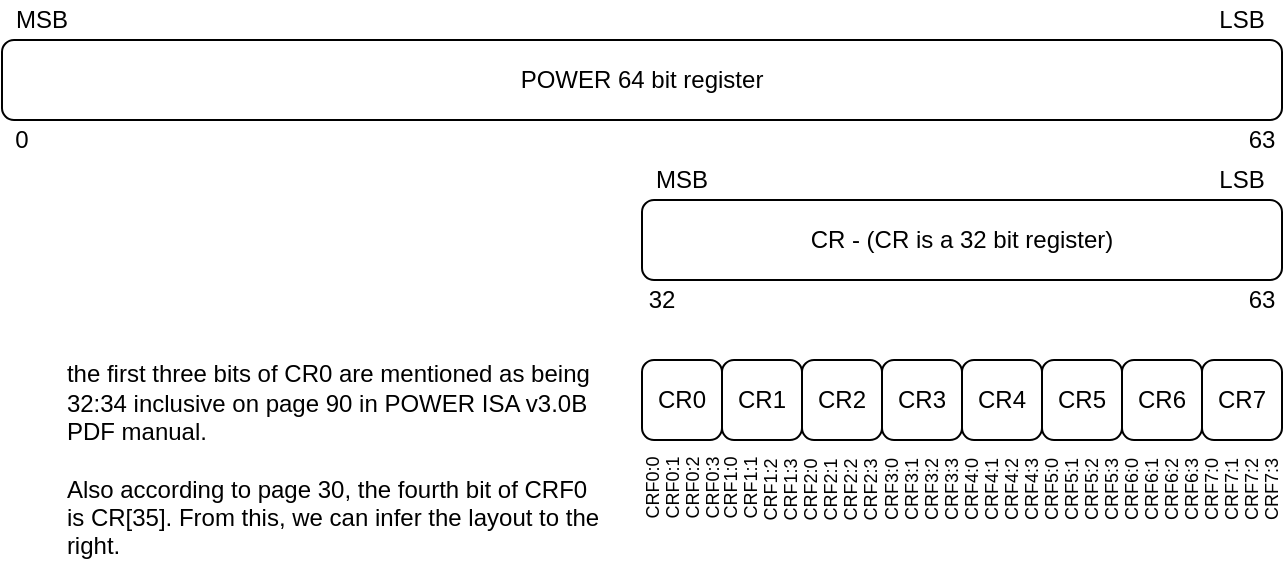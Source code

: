 <mxfile version="14.1.8" type="device"><diagram id="aGgIO9aJmpDefgSypgps" name="Page-1"><mxGraphModel dx="742" dy="408" grid="1" gridSize="10" guides="1" tooltips="1" connect="1" arrows="1" fold="1" page="1" pageScale="1" pageWidth="1100" pageHeight="850" math="0" shadow="0"><root><mxCell id="0"/><mxCell id="1" parent="0"/><mxCell id="HwOshTYGlLMTfcxMm4hA-5" value="MSB" style="text;html=1;strokeColor=none;fillColor=none;align=center;verticalAlign=middle;whiteSpace=wrap;rounded=0;" vertex="1" parent="1"><mxGeometry x="120" y="300" width="40" height="20" as="geometry"/></mxCell><mxCell id="HwOshTYGlLMTfcxMm4hA-6" value="LSB" style="text;html=1;strokeColor=none;fillColor=none;align=center;verticalAlign=middle;whiteSpace=wrap;rounded=0;" vertex="1" parent="1"><mxGeometry x="720" y="300" width="40" height="20" as="geometry"/></mxCell><mxCell id="HwOshTYGlLMTfcxMm4hA-7" value="POWER 64 bit register" style="rounded=1;whiteSpace=wrap;html=1;" vertex="1" parent="1"><mxGeometry x="120" y="320" width="640" height="40" as="geometry"/></mxCell><mxCell id="HwOshTYGlLMTfcxMm4hA-8" value="0" style="text;html=1;strokeColor=none;fillColor=none;align=center;verticalAlign=middle;whiteSpace=wrap;rounded=0;" vertex="1" parent="1"><mxGeometry x="120" y="360" width="20" height="20" as="geometry"/></mxCell><mxCell id="HwOshTYGlLMTfcxMm4hA-11" value="63" style="text;html=1;strokeColor=none;fillColor=none;align=center;verticalAlign=middle;whiteSpace=wrap;rounded=0;" vertex="1" parent="1"><mxGeometry x="740" y="360" width="20" height="20" as="geometry"/></mxCell><mxCell id="HwOshTYGlLMTfcxMm4hA-12" value="CR - (CR is a 32 bit register)" style="rounded=1;whiteSpace=wrap;html=1;" vertex="1" parent="1"><mxGeometry x="440" y="400" width="320" height="40" as="geometry"/></mxCell><mxCell id="HwOshTYGlLMTfcxMm4hA-13" value="32" style="text;html=1;strokeColor=none;fillColor=none;align=center;verticalAlign=middle;whiteSpace=wrap;rounded=0;" vertex="1" parent="1"><mxGeometry x="440" y="440" width="20" height="20" as="geometry"/></mxCell><mxCell id="HwOshTYGlLMTfcxMm4hA-14" value="63" style="text;html=1;strokeColor=none;fillColor=none;align=center;verticalAlign=middle;whiteSpace=wrap;rounded=0;" vertex="1" parent="1"><mxGeometry x="740" y="440" width="20" height="20" as="geometry"/></mxCell><mxCell id="HwOshTYGlLMTfcxMm4hA-15" value="CR0" style="rounded=1;whiteSpace=wrap;html=1;" vertex="1" parent="1"><mxGeometry x="440" y="480" width="40" height="40" as="geometry"/></mxCell><mxCell id="HwOshTYGlLMTfcxMm4hA-16" value="&lt;div style=&quot;text-align: left&quot;&gt;&lt;span&gt;the first three bits of CR0 are mentioned as being&lt;/span&gt;&lt;/div&gt;&lt;div style=&quot;text-align: left&quot;&gt;&lt;span&gt;32:34 inclusive on page 90 in POWER ISA v3.0B&lt;/span&gt;&lt;/div&gt;&lt;div style=&quot;text-align: left&quot;&gt;&lt;span&gt;PDF manual.&lt;br&gt;&lt;br&gt;Also according to page 3&lt;/span&gt;&lt;span&gt;0, the fourth bit of CRF0&lt;/span&gt;&lt;/div&gt;&lt;div style=&quot;text-align: left&quot;&gt;&lt;span&gt;is CR[35]. From this, we can infer the layout to the&lt;/span&gt;&lt;/div&gt;&lt;div style=&quot;text-align: left&quot;&gt;&lt;span&gt;right.&lt;/span&gt;&lt;/div&gt;" style="text;html=1;align=center;verticalAlign=middle;resizable=0;points=[];autosize=1;" vertex="1" parent="1"><mxGeometry x="145" y="480" width="280" height="100" as="geometry"/></mxCell><mxCell id="HwOshTYGlLMTfcxMm4hA-17" value="CR1" style="rounded=1;whiteSpace=wrap;html=1;" vertex="1" parent="1"><mxGeometry x="480" y="480" width="40" height="40" as="geometry"/></mxCell><mxCell id="HwOshTYGlLMTfcxMm4hA-18" value="CR2" style="rounded=1;whiteSpace=wrap;html=1;" vertex="1" parent="1"><mxGeometry x="520" y="480" width="40" height="40" as="geometry"/></mxCell><mxCell id="HwOshTYGlLMTfcxMm4hA-19" value="CR3" style="rounded=1;whiteSpace=wrap;html=1;" vertex="1" parent="1"><mxGeometry x="560" y="480" width="40" height="40" as="geometry"/></mxCell><mxCell id="HwOshTYGlLMTfcxMm4hA-20" value="CR4" style="rounded=1;whiteSpace=wrap;html=1;" vertex="1" parent="1"><mxGeometry x="600" y="480" width="40" height="40" as="geometry"/></mxCell><mxCell id="HwOshTYGlLMTfcxMm4hA-21" value="CR5" style="rounded=1;whiteSpace=wrap;html=1;" vertex="1" parent="1"><mxGeometry x="640" y="480" width="40" height="40" as="geometry"/></mxCell><mxCell id="HwOshTYGlLMTfcxMm4hA-22" value="CR6" style="rounded=1;whiteSpace=wrap;html=1;" vertex="1" parent="1"><mxGeometry x="680" y="480" width="40" height="40" as="geometry"/></mxCell><mxCell id="HwOshTYGlLMTfcxMm4hA-23" value="CR7" style="rounded=1;whiteSpace=wrap;html=1;" vertex="1" parent="1"><mxGeometry x="720" y="480" width="40" height="40" as="geometry"/></mxCell><mxCell id="HwOshTYGlLMTfcxMm4hA-26" value="MSB" style="text;html=1;strokeColor=none;fillColor=none;align=center;verticalAlign=middle;whiteSpace=wrap;rounded=0;" vertex="1" parent="1"><mxGeometry x="440" y="380" width="40" height="20" as="geometry"/></mxCell><mxCell id="HwOshTYGlLMTfcxMm4hA-27" value="LSB" style="text;html=1;strokeColor=none;fillColor=none;align=center;verticalAlign=middle;whiteSpace=wrap;rounded=0;" vertex="1" parent="1"><mxGeometry x="720" y="380" width="40" height="20" as="geometry"/></mxCell><mxCell id="HwOshTYGlLMTfcxMm4hA-45" value="CRF0:0" style="text;html=1;strokeColor=none;fillColor=none;align=center;verticalAlign=middle;whiteSpace=wrap;rounded=0;rotation=-90;fontSize=9;" vertex="1" parent="1"><mxGeometry x="425" y="540" width="40" height="7.5" as="geometry"/></mxCell><mxCell id="HwOshTYGlLMTfcxMm4hA-46" value="CRF0:1" style="text;html=1;strokeColor=none;fillColor=none;align=center;verticalAlign=middle;whiteSpace=wrap;rounded=0;rotation=-90;fontSize=9;" vertex="1" parent="1"><mxGeometry x="435" y="540" width="40" height="7.5" as="geometry"/></mxCell><mxCell id="HwOshTYGlLMTfcxMm4hA-47" value="CRF0:2" style="text;html=1;strokeColor=none;fillColor=none;align=center;verticalAlign=middle;whiteSpace=wrap;rounded=0;rotation=-90;fontSize=9;" vertex="1" parent="1"><mxGeometry x="445" y="540" width="40" height="7.5" as="geometry"/></mxCell><mxCell id="HwOshTYGlLMTfcxMm4hA-48" value="CRF0:3" style="text;html=1;strokeColor=none;fillColor=none;align=center;verticalAlign=middle;whiteSpace=wrap;rounded=0;rotation=-90;fontSize=9;" vertex="1" parent="1"><mxGeometry x="455" y="540" width="40" height="7.5" as="geometry"/></mxCell><mxCell id="HwOshTYGlLMTfcxMm4hA-49" value="CRF1:0" style="text;html=1;strokeColor=none;fillColor=none;align=center;verticalAlign=middle;whiteSpace=wrap;rounded=0;rotation=-90;fontSize=9;" vertex="1" parent="1"><mxGeometry x="464" y="540" width="40" height="7.5" as="geometry"/></mxCell><mxCell id="HwOshTYGlLMTfcxMm4hA-50" value="CRF1:1" style="text;html=1;strokeColor=none;fillColor=none;align=center;verticalAlign=middle;whiteSpace=wrap;rounded=0;rotation=-90;fontSize=9;" vertex="1" parent="1"><mxGeometry x="472.92" y="540" width="42.67" height="8" as="geometry"/></mxCell><mxCell id="HwOshTYGlLMTfcxMm4hA-51" value="CRF1:2" style="text;html=1;strokeColor=none;fillColor=none;align=center;verticalAlign=middle;whiteSpace=wrap;rounded=0;rotation=-90;fontSize=9;" vertex="1" parent="1"><mxGeometry x="482.92" y="541" width="42.67" height="8" as="geometry"/></mxCell><mxCell id="HwOshTYGlLMTfcxMm4hA-52" value="CRF1:3" style="text;html=1;strokeColor=none;fillColor=none;align=center;verticalAlign=middle;whiteSpace=wrap;rounded=0;rotation=-90;fontSize=9;" vertex="1" parent="1"><mxGeometry x="492.92" y="541" width="42.67" height="8" as="geometry"/></mxCell><mxCell id="HwOshTYGlLMTfcxMm4hA-53" value="CRF2:0" style="text;html=1;strokeColor=none;fillColor=none;align=center;verticalAlign=middle;whiteSpace=wrap;rounded=0;rotation=-90;fontSize=9;" vertex="1" parent="1"><mxGeometry x="502.92" y="541" width="42.67" height="8" as="geometry"/></mxCell><mxCell id="HwOshTYGlLMTfcxMm4hA-54" value="CRF2:1" style="text;html=1;strokeColor=none;fillColor=none;align=center;verticalAlign=middle;whiteSpace=wrap;rounded=0;rotation=-90;fontSize=9;" vertex="1" parent="1"><mxGeometry x="512.92" y="541" width="42.67" height="8" as="geometry"/></mxCell><mxCell id="HwOshTYGlLMTfcxMm4hA-55" value="CRF2:2" style="text;html=1;strokeColor=none;fillColor=none;align=center;verticalAlign=middle;whiteSpace=wrap;rounded=0;rotation=-90;fontSize=9;" vertex="1" parent="1"><mxGeometry x="522.92" y="541" width="42.67" height="8" as="geometry"/></mxCell><mxCell id="HwOshTYGlLMTfcxMm4hA-56" value="CRF2:3" style="text;html=1;strokeColor=none;fillColor=none;align=center;verticalAlign=middle;whiteSpace=wrap;rounded=0;rotation=-90;fontSize=9;" vertex="1" parent="1"><mxGeometry x="532.92" y="541" width="42.67" height="8" as="geometry"/></mxCell><mxCell id="HwOshTYGlLMTfcxMm4hA-61" value="CRF3:0" style="text;html=1;strokeColor=none;fillColor=none;align=center;verticalAlign=middle;whiteSpace=wrap;rounded=0;rotation=-90;fontSize=9;" vertex="1" parent="1"><mxGeometry x="543.66" y="541" width="42.67" height="8" as="geometry"/></mxCell><mxCell id="HwOshTYGlLMTfcxMm4hA-62" value="CRF3:1" style="text;html=1;strokeColor=none;fillColor=none;align=center;verticalAlign=middle;whiteSpace=wrap;rounded=0;rotation=-90;fontSize=9;" vertex="1" parent="1"><mxGeometry x="553.66" y="541" width="42.67" height="8" as="geometry"/></mxCell><mxCell id="HwOshTYGlLMTfcxMm4hA-63" value="CRF3:2" style="text;html=1;strokeColor=none;fillColor=none;align=center;verticalAlign=middle;whiteSpace=wrap;rounded=0;rotation=-90;fontSize=9;" vertex="1" parent="1"><mxGeometry x="563.66" y="541" width="42.67" height="8" as="geometry"/></mxCell><mxCell id="HwOshTYGlLMTfcxMm4hA-64" value="CRF3:3" style="text;html=1;strokeColor=none;fillColor=none;align=center;verticalAlign=middle;whiteSpace=wrap;rounded=0;rotation=-90;fontSize=9;" vertex="1" parent="1"><mxGeometry x="573.66" y="541" width="42.67" height="8" as="geometry"/></mxCell><mxCell id="HwOshTYGlLMTfcxMm4hA-65" value="CRF4:0" style="text;html=1;strokeColor=none;fillColor=none;align=center;verticalAlign=middle;whiteSpace=wrap;rounded=0;rotation=-90;fontSize=9;" vertex="1" parent="1"><mxGeometry x="583.66" y="541" width="42.67" height="8" as="geometry"/></mxCell><mxCell id="HwOshTYGlLMTfcxMm4hA-66" value="CRF4:1" style="text;html=1;strokeColor=none;fillColor=none;align=center;verticalAlign=middle;whiteSpace=wrap;rounded=0;rotation=-90;fontSize=9;" vertex="1" parent="1"><mxGeometry x="593.66" y="541" width="42.67" height="8" as="geometry"/></mxCell><mxCell id="HwOshTYGlLMTfcxMm4hA-67" value="CRF4:2" style="text;html=1;strokeColor=none;fillColor=none;align=center;verticalAlign=middle;whiteSpace=wrap;rounded=0;rotation=-90;fontSize=9;" vertex="1" parent="1"><mxGeometry x="603.66" y="541" width="42.67" height="8" as="geometry"/></mxCell><mxCell id="HwOshTYGlLMTfcxMm4hA-68" value="CRF4:3" style="text;html=1;strokeColor=none;fillColor=none;align=center;verticalAlign=middle;whiteSpace=wrap;rounded=0;rotation=-90;fontSize=9;" vertex="1" parent="1"><mxGeometry x="613.66" y="541" width="42.67" height="8" as="geometry"/></mxCell><mxCell id="HwOshTYGlLMTfcxMm4hA-69" value="CRF5:0" style="text;html=1;strokeColor=none;fillColor=none;align=center;verticalAlign=middle;whiteSpace=wrap;rounded=0;rotation=-90;fontSize=9;" vertex="1" parent="1"><mxGeometry x="623.66" y="541" width="42.67" height="8" as="geometry"/></mxCell><mxCell id="HwOshTYGlLMTfcxMm4hA-70" value="CRF5:1" style="text;html=1;strokeColor=none;fillColor=none;align=center;verticalAlign=middle;whiteSpace=wrap;rounded=0;rotation=-90;fontSize=9;" vertex="1" parent="1"><mxGeometry x="633.66" y="541" width="42.67" height="8" as="geometry"/></mxCell><mxCell id="HwOshTYGlLMTfcxMm4hA-71" value="CRF5:2" style="text;html=1;strokeColor=none;fillColor=none;align=center;verticalAlign=middle;whiteSpace=wrap;rounded=0;rotation=-90;fontSize=9;" vertex="1" parent="1"><mxGeometry x="643.66" y="541" width="42.67" height="8" as="geometry"/></mxCell><mxCell id="HwOshTYGlLMTfcxMm4hA-72" value="CRF5:3" style="text;html=1;strokeColor=none;fillColor=none;align=center;verticalAlign=middle;whiteSpace=wrap;rounded=0;rotation=-90;fontSize=9;" vertex="1" parent="1"><mxGeometry x="653.66" y="541" width="42.67" height="8" as="geometry"/></mxCell><mxCell id="HwOshTYGlLMTfcxMm4hA-73" value="CRF6:0" style="text;html=1;strokeColor=none;fillColor=none;align=center;verticalAlign=middle;whiteSpace=wrap;rounded=0;rotation=-90;fontSize=9;" vertex="1" parent="1"><mxGeometry x="663.66" y="541" width="42.67" height="8" as="geometry"/></mxCell><mxCell id="HwOshTYGlLMTfcxMm4hA-74" value="CRF6:1" style="text;html=1;strokeColor=none;fillColor=none;align=center;verticalAlign=middle;whiteSpace=wrap;rounded=0;rotation=-90;fontSize=9;" vertex="1" parent="1"><mxGeometry x="673.66" y="541" width="42.67" height="8" as="geometry"/></mxCell><mxCell id="HwOshTYGlLMTfcxMm4hA-75" value="CRF6:2" style="text;html=1;strokeColor=none;fillColor=none;align=center;verticalAlign=middle;whiteSpace=wrap;rounded=0;rotation=-90;fontSize=9;" vertex="1" parent="1"><mxGeometry x="683.66" y="541" width="42.67" height="8" as="geometry"/></mxCell><mxCell id="HwOshTYGlLMTfcxMm4hA-76" value="CRF6:3" style="text;html=1;strokeColor=none;fillColor=none;align=center;verticalAlign=middle;whiteSpace=wrap;rounded=0;rotation=-90;fontSize=9;" vertex="1" parent="1"><mxGeometry x="693.66" y="541" width="42.67" height="8" as="geometry"/></mxCell><mxCell id="HwOshTYGlLMTfcxMm4hA-77" value="CRF7:0" style="text;html=1;strokeColor=none;fillColor=none;align=center;verticalAlign=middle;whiteSpace=wrap;rounded=0;rotation=-90;fontSize=9;" vertex="1" parent="1"><mxGeometry x="703.66" y="541" width="42.67" height="8" as="geometry"/></mxCell><mxCell id="HwOshTYGlLMTfcxMm4hA-78" value="CRF7:1" style="text;html=1;strokeColor=none;fillColor=none;align=center;verticalAlign=middle;whiteSpace=wrap;rounded=0;rotation=-90;fontSize=9;" vertex="1" parent="1"><mxGeometry x="713.66" y="541" width="42.67" height="8" as="geometry"/></mxCell><mxCell id="HwOshTYGlLMTfcxMm4hA-79" value="CRF7:2" style="text;html=1;strokeColor=none;fillColor=none;align=center;verticalAlign=middle;whiteSpace=wrap;rounded=0;rotation=-90;fontSize=9;" vertex="1" parent="1"><mxGeometry x="723.66" y="541" width="42.67" height="8" as="geometry"/></mxCell><mxCell id="HwOshTYGlLMTfcxMm4hA-80" value="CRF7:3" style="text;html=1;strokeColor=none;fillColor=none;align=center;verticalAlign=middle;whiteSpace=wrap;rounded=0;rotation=-90;fontSize=9;" vertex="1" parent="1"><mxGeometry x="733.66" y="541" width="42.67" height="8" as="geometry"/></mxCell></root></mxGraphModel></diagram></mxfile>